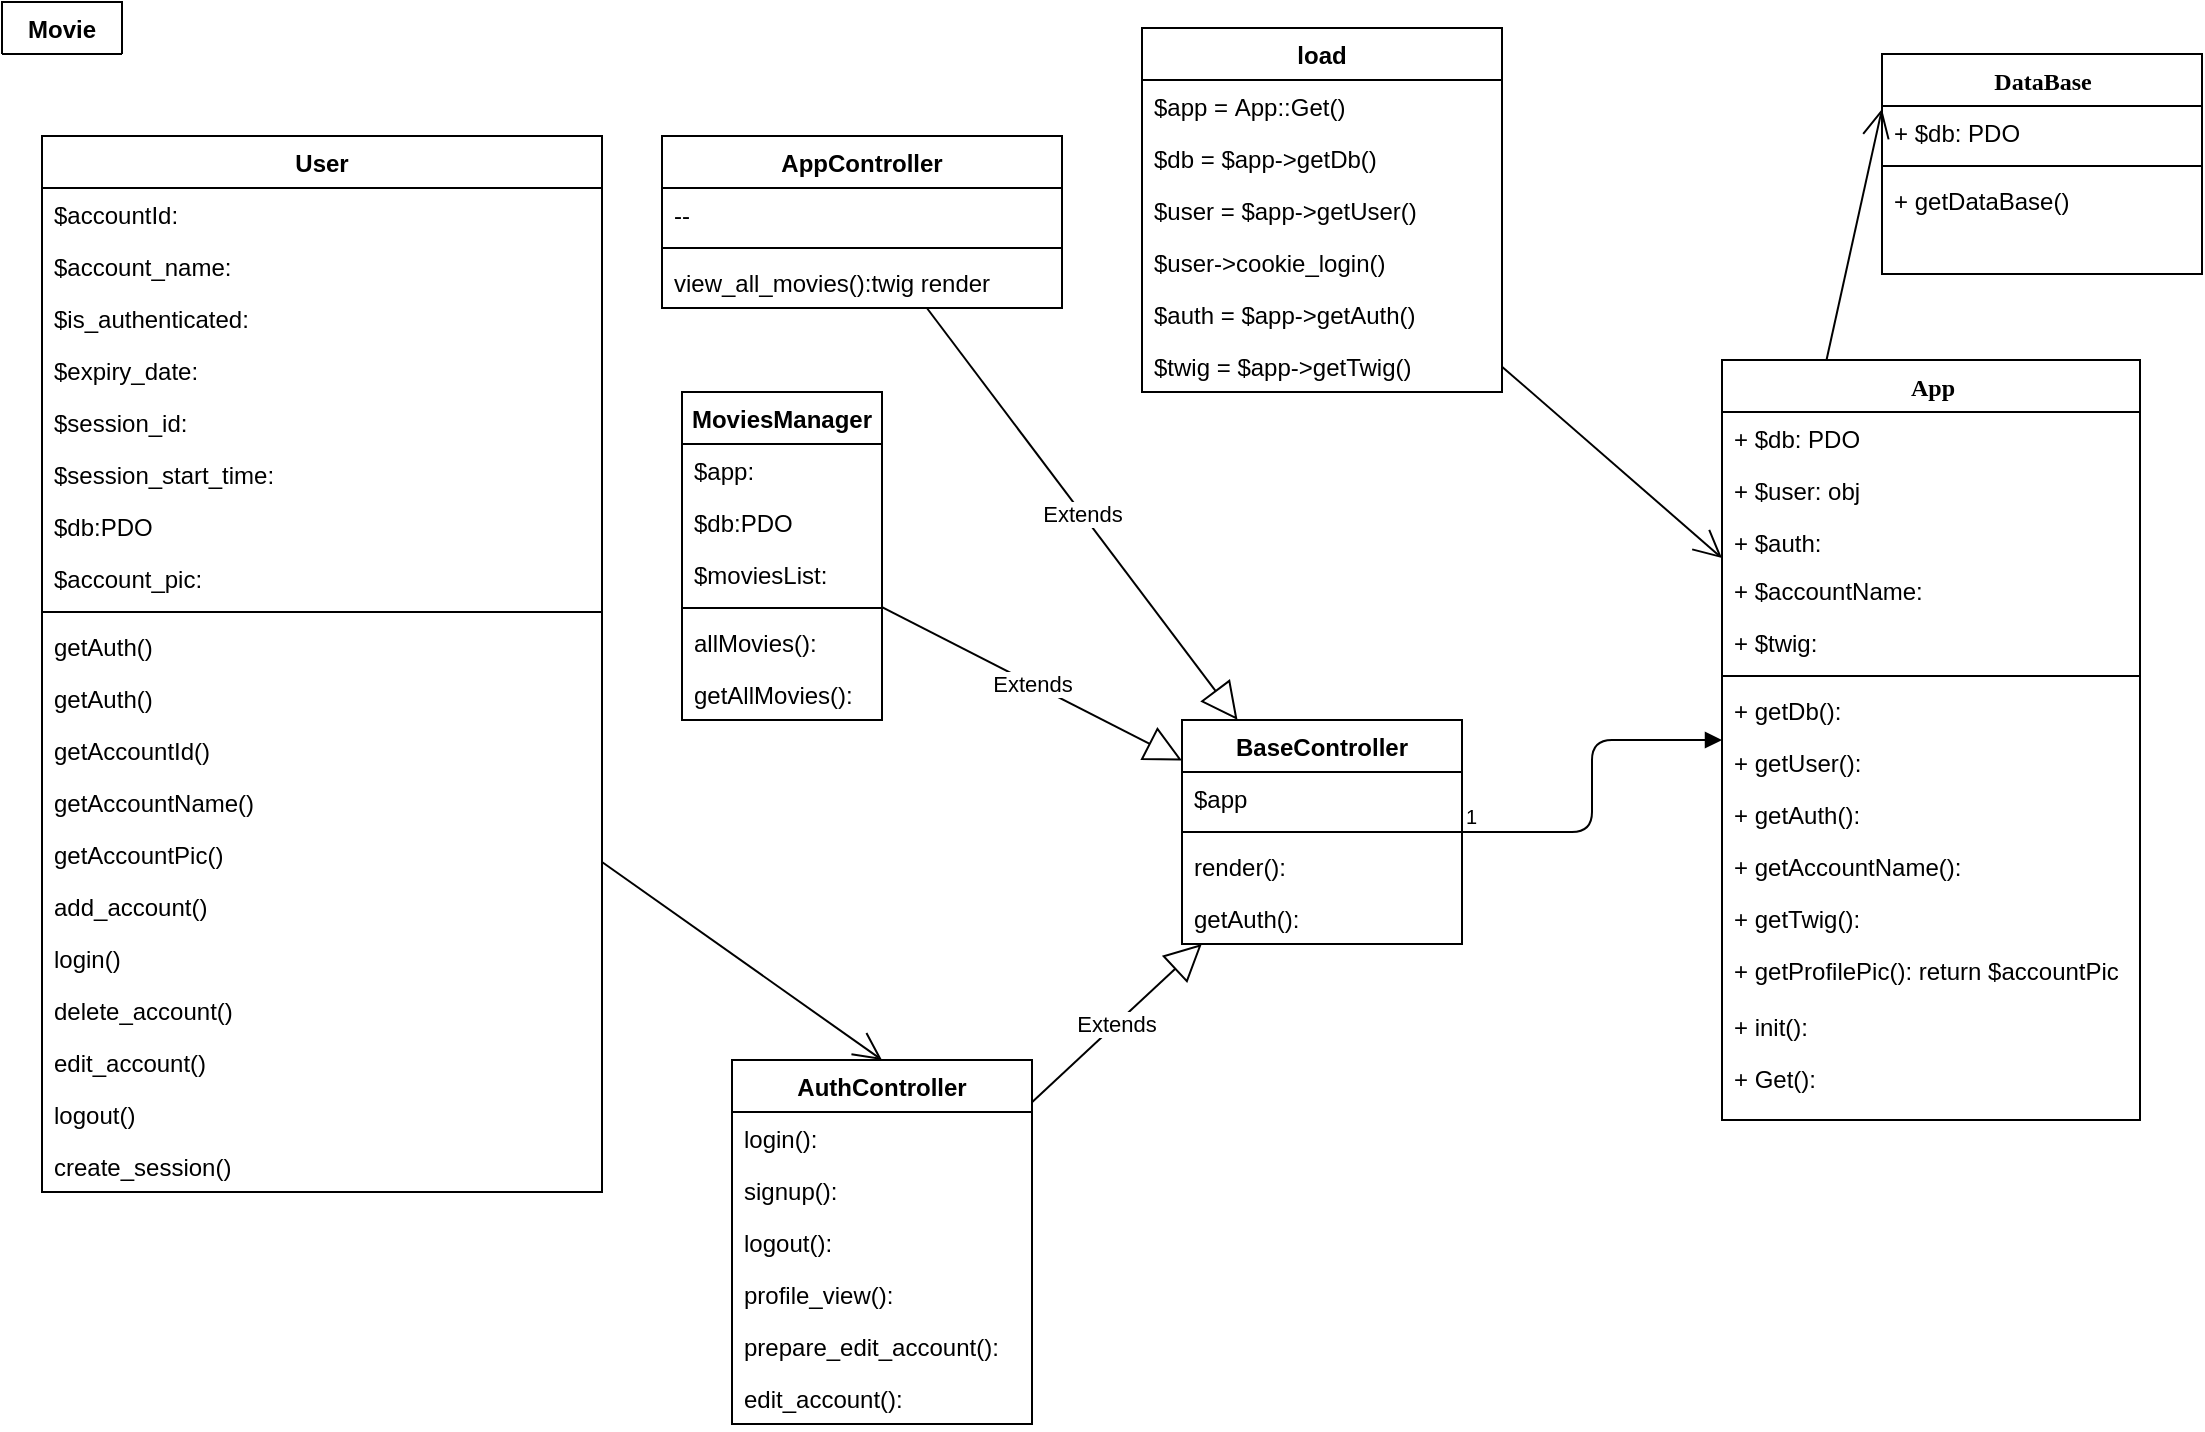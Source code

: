 <mxfile version="12.2.6" type="device" pages="1"><diagram name="Page-1" id="9f46799a-70d6-7492-0946-bef42562c5a5"><mxGraphModel dx="1823" dy="695" grid="1" gridSize="10" guides="1" tooltips="1" connect="1" arrows="1" fold="1" page="1" pageScale="1" pageWidth="1169" pageHeight="827" background="#ffffff" math="0" shadow="0"><root><mxCell id="0"/><mxCell id="1" parent="0"/><mxCell id="78961159f06e98e8-56" value="DataBase" style="swimlane;html=1;fontStyle=1;align=center;verticalAlign=top;childLayout=stackLayout;horizontal=1;startSize=26;horizontalStack=0;resizeParent=1;resizeLast=0;collapsible=1;marginBottom=0;swimlaneFillColor=#ffffff;rounded=0;shadow=0;comic=0;labelBackgroundColor=none;strokeColor=#000000;strokeWidth=1;fillColor=none;fontFamily=Verdana;fontSize=12;fontColor=#000000;" parent="1" vertex="1"><mxGeometry x="960" y="37" width="160" height="110" as="geometry"><mxRectangle x="40" y="44.0" width="100" height="26" as="alternateBounds"/></mxGeometry></mxCell><mxCell id="78961159f06e98e8-57" value="+ $db: PDO" style="text;html=1;strokeColor=none;fillColor=none;align=left;verticalAlign=top;spacingLeft=4;spacingRight=4;whiteSpace=wrap;overflow=hidden;rotatable=0;points=[[0,0.5],[1,0.5]];portConstraint=eastwest;" parent="78961159f06e98e8-56" vertex="1"><mxGeometry y="26" width="160" height="26" as="geometry"/></mxCell><mxCell id="78961159f06e98e8-64" value="" style="line;html=1;strokeWidth=1;fillColor=none;align=left;verticalAlign=middle;spacingTop=-1;spacingLeft=3;spacingRight=3;rotatable=0;labelPosition=right;points=[];portConstraint=eastwest;" parent="78961159f06e98e8-56" vertex="1"><mxGeometry y="52" width="160" height="8" as="geometry"/></mxCell><mxCell id="78961159f06e98e8-65" value="+ getDataBase()" style="text;html=1;strokeColor=none;fillColor=none;align=left;verticalAlign=top;spacingLeft=4;spacingRight=4;whiteSpace=wrap;overflow=hidden;rotatable=0;points=[[0,0.5],[1,0.5]];portConstraint=eastwest;" parent="78961159f06e98e8-56" vertex="1"><mxGeometry y="60" width="160" height="26" as="geometry"/></mxCell><mxCell id="78961159f06e98e8-108" value="App" style="swimlane;html=1;fontStyle=1;align=center;verticalAlign=top;childLayout=stackLayout;horizontal=1;startSize=26;horizontalStack=0;resizeParent=1;resizeLast=0;collapsible=1;marginBottom=0;swimlaneFillColor=#ffffff;rounded=0;shadow=0;comic=0;labelBackgroundColor=none;strokeColor=#000000;strokeWidth=1;fillColor=none;fontFamily=Verdana;fontSize=12;fontColor=#000000;" parent="1" vertex="1"><mxGeometry x="880" y="190" width="209" height="380" as="geometry"><mxRectangle x="250" y="44.0" width="100" height="26" as="alternateBounds"/></mxGeometry></mxCell><mxCell id="78961159f06e98e8-109" value="&lt;div&gt;+ $db: PDO&lt;/div&gt;" style="text;html=1;strokeColor=none;fillColor=none;align=left;verticalAlign=top;spacingLeft=4;spacingRight=4;whiteSpace=wrap;overflow=hidden;rotatable=0;points=[[0,0.5],[1,0.5]];portConstraint=eastwest;" parent="78961159f06e98e8-108" vertex="1"><mxGeometry y="26" width="209" height="26" as="geometry"/></mxCell><mxCell id="78961159f06e98e8-110" value="+ $user: obj" style="text;html=1;strokeColor=none;fillColor=none;align=left;verticalAlign=top;spacingLeft=4;spacingRight=4;whiteSpace=wrap;overflow=hidden;rotatable=0;points=[[0,0.5],[1,0.5]];portConstraint=eastwest;" parent="78961159f06e98e8-108" vertex="1"><mxGeometry y="52" width="209" height="26" as="geometry"/></mxCell><mxCell id="QEfHN6XDftBdcsjIo0OV-11" value="+ $auth:" style="text;html=1;strokeColor=none;fillColor=none;align=left;verticalAlign=top;spacingLeft=4;spacingRight=4;whiteSpace=wrap;overflow=hidden;rotatable=0;points=[[0,0.5],[1,0.5]];portConstraint=eastwest;" parent="78961159f06e98e8-108" vertex="1"><mxGeometry y="78" width="209" height="24" as="geometry"/></mxCell><mxCell id="78961159f06e98e8-117" value="+ $accountName:" style="text;html=1;strokeColor=none;fillColor=none;align=left;verticalAlign=top;spacingLeft=4;spacingRight=4;whiteSpace=wrap;overflow=hidden;rotatable=0;points=[[0,0.5],[1,0.5]];portConstraint=eastwest;" parent="78961159f06e98e8-108" vertex="1"><mxGeometry y="102" width="209" height="26" as="geometry"/></mxCell><mxCell id="78961159f06e98e8-120" value="+ $twig:" style="text;html=1;strokeColor=none;fillColor=none;align=left;verticalAlign=top;spacingLeft=4;spacingRight=4;whiteSpace=wrap;overflow=hidden;rotatable=0;points=[[0,0.5],[1,0.5]];portConstraint=eastwest;" parent="78961159f06e98e8-108" vertex="1"><mxGeometry y="128" width="209" height="26" as="geometry"/></mxCell><mxCell id="78961159f06e98e8-116" value="" style="line;html=1;strokeWidth=1;fillColor=none;align=left;verticalAlign=middle;spacingTop=-1;spacingLeft=3;spacingRight=3;rotatable=0;labelPosition=right;points=[];portConstraint=eastwest;" parent="78961159f06e98e8-108" vertex="1"><mxGeometry y="154" width="209" height="8" as="geometry"/></mxCell><mxCell id="QEfHN6XDftBdcsjIo0OV-19" value="&lt;div&gt;+ getDb():&lt;/div&gt;" style="text;html=1;strokeColor=none;fillColor=none;align=left;verticalAlign=top;spacingLeft=4;spacingRight=4;whiteSpace=wrap;overflow=hidden;rotatable=0;points=[[0,0.5],[1,0.5]];portConstraint=eastwest;" parent="78961159f06e98e8-108" vertex="1"><mxGeometry y="162" width="209" height="26" as="geometry"/></mxCell><mxCell id="QEfHN6XDftBdcsjIo0OV-20" value="&lt;div&gt;+ getUser():&lt;/div&gt;" style="text;html=1;strokeColor=none;fillColor=none;align=left;verticalAlign=top;spacingLeft=4;spacingRight=4;whiteSpace=wrap;overflow=hidden;rotatable=0;points=[[0,0.5],[1,0.5]];portConstraint=eastwest;" parent="78961159f06e98e8-108" vertex="1"><mxGeometry y="188" width="209" height="26" as="geometry"/></mxCell><mxCell id="QEfHN6XDftBdcsjIo0OV-22" value="&lt;div&gt;+ getAuth():&lt;/div&gt;" style="text;html=1;strokeColor=none;fillColor=none;align=left;verticalAlign=top;spacingLeft=4;spacingRight=4;whiteSpace=wrap;overflow=hidden;rotatable=0;points=[[0,0.5],[1,0.5]];portConstraint=eastwest;" parent="78961159f06e98e8-108" vertex="1"><mxGeometry y="214" width="209" height="26" as="geometry"/></mxCell><mxCell id="QEfHN6XDftBdcsjIo0OV-23" value="&lt;div&gt;+ getAccountName():&lt;/div&gt;" style="text;html=1;strokeColor=none;fillColor=none;align=left;verticalAlign=top;spacingLeft=4;spacingRight=4;whiteSpace=wrap;overflow=hidden;rotatable=0;points=[[0,0.5],[1,0.5]];portConstraint=eastwest;" parent="78961159f06e98e8-108" vertex="1"><mxGeometry y="240" width="209" height="26" as="geometry"/></mxCell><mxCell id="QEfHN6XDftBdcsjIo0OV-21" value="&lt;div&gt;+ getTwig():&lt;/div&gt;" style="text;html=1;strokeColor=none;fillColor=none;align=left;verticalAlign=top;spacingLeft=4;spacingRight=4;whiteSpace=wrap;overflow=hidden;rotatable=0;points=[[0,0.5],[1,0.5]];portConstraint=eastwest;" parent="78961159f06e98e8-108" vertex="1"><mxGeometry y="266" width="209" height="26" as="geometry"/></mxCell><mxCell id="QEfHN6XDftBdcsjIo0OV-24" value="&lt;div&gt;+ getProfilePic(): return $accountPic&lt;br&gt;&lt;/div&gt;" style="text;html=1;strokeColor=none;fillColor=none;align=left;verticalAlign=top;spacingLeft=4;spacingRight=4;whiteSpace=wrap;overflow=hidden;rotatable=0;points=[[0,0.5],[1,0.5]];portConstraint=eastwest;" parent="78961159f06e98e8-108" vertex="1"><mxGeometry y="292" width="209" height="28" as="geometry"/></mxCell><mxCell id="QEfHN6XDftBdcsjIo0OV-25" value="&lt;div&gt;+ init():&lt;/div&gt;" style="text;html=1;strokeColor=none;fillColor=none;align=left;verticalAlign=top;spacingLeft=4;spacingRight=4;whiteSpace=wrap;overflow=hidden;rotatable=0;points=[[0,0.5],[1,0.5]];portConstraint=eastwest;" parent="78961159f06e98e8-108" vertex="1"><mxGeometry y="320" width="209" height="26" as="geometry"/></mxCell><mxCell id="QEfHN6XDftBdcsjIo0OV-26" value="&lt;div&gt;+ Get():&lt;/div&gt;" style="text;html=1;strokeColor=none;fillColor=none;align=left;verticalAlign=top;spacingLeft=4;spacingRight=4;whiteSpace=wrap;overflow=hidden;rotatable=0;points=[[0,0.5],[1,0.5]];portConstraint=eastwest;" parent="78961159f06e98e8-108" vertex="1"><mxGeometry y="346" width="209" height="26" as="geometry"/></mxCell><mxCell id="QEfHN6XDftBdcsjIo0OV-14" value="Movie" style="swimlane;fontStyle=1;align=center;verticalAlign=top;childLayout=stackLayout;horizontal=1;startSize=26;horizontalStack=0;resizeParent=1;resizeParentMax=0;resizeLast=0;collapsible=1;marginBottom=0;" parent="1" vertex="1" collapsed="1"><mxGeometry x="20" y="11" width="60" height="26" as="geometry"><mxRectangle x="740" y="79" width="160" height="294" as="alternateBounds"/></mxGeometry></mxCell><mxCell id="QEfHN6XDftBdcsjIo0OV-15" value="$id:int" style="text;strokeColor=none;fillColor=none;align=left;verticalAlign=top;spacingLeft=4;spacingRight=4;overflow=hidden;rotatable=0;points=[[0,0.5],[1,0.5]];portConstraint=eastwest;" parent="QEfHN6XDftBdcsjIo0OV-14" vertex="1"><mxGeometry y="26" width="60" height="26" as="geometry"/></mxCell><mxCell id="QEfHN6XDftBdcsjIo0OV-18" value="$title:str" style="text;strokeColor=none;fillColor=none;align=left;verticalAlign=top;spacingLeft=4;spacingRight=4;overflow=hidden;rotatable=0;points=[[0,0.5],[1,0.5]];portConstraint=eastwest;" parent="QEfHN6XDftBdcsjIo0OV-14" vertex="1"><mxGeometry y="52" width="60" height="26" as="geometry"/></mxCell><mxCell id="QEfHN6XDftBdcsjIo0OV-17" value="$tag:str" style="text;strokeColor=none;fillColor=none;align=left;verticalAlign=top;spacingLeft=4;spacingRight=4;overflow=hidden;rotatable=0;points=[[0,0.5],[1,0.5]];portConstraint=eastwest;" parent="QEfHN6XDftBdcsjIo0OV-14" vertex="1"><mxGeometry y="78" width="60" height="26" as="geometry"/></mxCell><mxCell id="QEfHN6XDftBdcsjIo0OV-27" value="$content:str" style="text;strokeColor=none;fillColor=none;align=left;verticalAlign=top;spacingLeft=4;spacingRight=4;overflow=hidden;rotatable=0;points=[[0,0.5],[1,0.5]];portConstraint=eastwest;" parent="QEfHN6XDftBdcsjIo0OV-14" vertex="1"><mxGeometry y="104" width="60" height="26" as="geometry"/></mxCell><mxCell id="QEfHN6XDftBdcsjIo0OV-28" value="$mainActor:str" style="text;strokeColor=none;fillColor=none;align=left;verticalAlign=top;spacingLeft=4;spacingRight=4;overflow=hidden;rotatable=0;points=[[0,0.5],[1,0.5]];portConstraint=eastwest;" parent="QEfHN6XDftBdcsjIo0OV-14" vertex="1"><mxGeometry y="130" width="60" height="26" as="geometry"/></mxCell><mxCell id="QEfHN6XDftBdcsjIo0OV-29" value="$director:str" style="text;strokeColor=none;fillColor=none;align=left;verticalAlign=top;spacingLeft=4;spacingRight=4;overflow=hidden;rotatable=0;points=[[0,0.5],[1,0.5]];portConstraint=eastwest;" parent="QEfHN6XDftBdcsjIo0OV-14" vertex="1"><mxGeometry y="156" width="60" height="26" as="geometry"/></mxCell><mxCell id="QEfHN6XDftBdcsjIo0OV-30" value="$date: date" style="text;strokeColor=none;fillColor=none;align=left;verticalAlign=top;spacingLeft=4;spacingRight=4;overflow=hidden;rotatable=0;points=[[0,0.5],[1,0.5]];portConstraint=eastwest;" parent="QEfHN6XDftBdcsjIo0OV-14" vertex="1"><mxGeometry y="182" width="60" height="26" as="geometry"/></mxCell><mxCell id="QEfHN6XDftBdcsjIo0OV-31" value="$image:str(URL)" style="text;strokeColor=none;fillColor=none;align=left;verticalAlign=top;spacingLeft=4;spacingRight=4;overflow=hidden;rotatable=0;points=[[0,0.5],[1,0.5]];portConstraint=eastwest;" parent="QEfHN6XDftBdcsjIo0OV-14" vertex="1"><mxGeometry y="208" width="60" height="26" as="geometry"/></mxCell><mxCell id="QEfHN6XDftBdcsjIo0OV-16" value="" style="line;strokeWidth=1;fillColor=none;align=left;verticalAlign=middle;spacingTop=-1;spacingLeft=3;spacingRight=3;rotatable=0;labelPosition=right;points=[];portConstraint=eastwest;" parent="QEfHN6XDftBdcsjIo0OV-14" vertex="1"><mxGeometry y="234" width="60" height="8" as="geometry"/></mxCell><mxCell id="QEfHN6XDftBdcsjIo0OV-32" value="createNew(): return $obj" style="text;strokeColor=none;fillColor=none;align=left;verticalAlign=top;spacingLeft=4;spacingRight=4;overflow=hidden;rotatable=0;points=[[0,0.5],[1,0.5]];portConstraint=eastwest;" parent="QEfHN6XDftBdcsjIo0OV-14" vertex="1"><mxGeometry y="242" width="60" height="26" as="geometry"/></mxCell><mxCell id="QEfHN6XDftBdcsjIo0OV-33" value="hydrate():" style="text;strokeColor=none;fillColor=none;align=left;verticalAlign=top;spacingLeft=4;spacingRight=4;overflow=hidden;rotatable=0;points=[[0,0.5],[1,0.5]];portConstraint=eastwest;" parent="QEfHN6XDftBdcsjIo0OV-14" vertex="1"><mxGeometry y="268" width="60" height="26" as="geometry"/></mxCell><mxCell id="qFZwAq0Wggv7g67LgT4I-1" value="MoviesManager" style="swimlane;fontStyle=1;align=center;verticalAlign=top;childLayout=stackLayout;horizontal=1;startSize=26;horizontalStack=0;resizeParent=1;resizeParentMax=0;resizeLast=0;collapsible=1;marginBottom=0;" parent="1" vertex="1"><mxGeometry x="360" y="206" width="100" height="164" as="geometry"/></mxCell><mxCell id="qFZwAq0Wggv7g67LgT4I-2" value="$app:" style="text;strokeColor=none;fillColor=none;align=left;verticalAlign=top;spacingLeft=4;spacingRight=4;overflow=hidden;rotatable=0;points=[[0,0.5],[1,0.5]];portConstraint=eastwest;" parent="qFZwAq0Wggv7g67LgT4I-1" vertex="1"><mxGeometry y="26" width="100" height="26" as="geometry"/></mxCell><mxCell id="qFZwAq0Wggv7g67LgT4I-9" value="$db:PDO" style="text;strokeColor=none;fillColor=none;align=left;verticalAlign=top;spacingLeft=4;spacingRight=4;overflow=hidden;rotatable=0;points=[[0,0.5],[1,0.5]];portConstraint=eastwest;" parent="qFZwAq0Wggv7g67LgT4I-1" vertex="1"><mxGeometry y="52" width="100" height="26" as="geometry"/></mxCell><mxCell id="qFZwAq0Wggv7g67LgT4I-10" value="$moviesList:" style="text;strokeColor=none;fillColor=none;align=left;verticalAlign=top;spacingLeft=4;spacingRight=4;overflow=hidden;rotatable=0;points=[[0,0.5],[1,0.5]];portConstraint=eastwest;" parent="qFZwAq0Wggv7g67LgT4I-1" vertex="1"><mxGeometry y="78" width="100" height="26" as="geometry"/></mxCell><mxCell id="qFZwAq0Wggv7g67LgT4I-3" value="" style="line;strokeWidth=1;fillColor=none;align=left;verticalAlign=middle;spacingTop=-1;spacingLeft=3;spacingRight=3;rotatable=0;labelPosition=right;points=[];portConstraint=eastwest;" parent="qFZwAq0Wggv7g67LgT4I-1" vertex="1"><mxGeometry y="104" width="100" height="8" as="geometry"/></mxCell><mxCell id="qFZwAq0Wggv7g67LgT4I-4" value="allMovies():" style="text;strokeColor=none;fillColor=none;align=left;verticalAlign=top;spacingLeft=4;spacingRight=4;overflow=hidden;rotatable=0;points=[[0,0.5],[1,0.5]];portConstraint=eastwest;" parent="qFZwAq0Wggv7g67LgT4I-1" vertex="1"><mxGeometry y="112" width="100" height="26" as="geometry"/></mxCell><mxCell id="qFZwAq0Wggv7g67LgT4I-11" value="getAllMovies():" style="text;strokeColor=none;fillColor=none;align=left;verticalAlign=top;spacingLeft=4;spacingRight=4;overflow=hidden;rotatable=0;points=[[0,0.5],[1,0.5]];portConstraint=eastwest;" parent="qFZwAq0Wggv7g67LgT4I-1" vertex="1"><mxGeometry y="138" width="100" height="26" as="geometry"/></mxCell><mxCell id="qFZwAq0Wggv7g67LgT4I-12" value="AppController" style="swimlane;fontStyle=1;align=center;verticalAlign=top;childLayout=stackLayout;horizontal=1;startSize=26;horizontalStack=0;resizeParent=1;resizeParentMax=0;resizeLast=0;collapsible=1;marginBottom=0;" parent="1" vertex="1"><mxGeometry x="350" y="78" width="200" height="86" as="geometry"/></mxCell><mxCell id="qFZwAq0Wggv7g67LgT4I-13" value="--" style="text;strokeColor=none;fillColor=none;align=left;verticalAlign=top;spacingLeft=4;spacingRight=4;overflow=hidden;rotatable=0;points=[[0,0.5],[1,0.5]];portConstraint=eastwest;" parent="qFZwAq0Wggv7g67LgT4I-12" vertex="1"><mxGeometry y="26" width="200" height="26" as="geometry"/></mxCell><mxCell id="qFZwAq0Wggv7g67LgT4I-14" value="" style="line;strokeWidth=1;fillColor=none;align=left;verticalAlign=middle;spacingTop=-1;spacingLeft=3;spacingRight=3;rotatable=0;labelPosition=right;points=[];portConstraint=eastwest;" parent="qFZwAq0Wggv7g67LgT4I-12" vertex="1"><mxGeometry y="52" width="200" height="8" as="geometry"/></mxCell><mxCell id="qFZwAq0Wggv7g67LgT4I-15" value="view_all_movies():twig render" style="text;strokeColor=none;fillColor=none;align=left;verticalAlign=top;spacingLeft=4;spacingRight=4;overflow=hidden;rotatable=0;points=[[0,0.5],[1,0.5]];portConstraint=eastwest;" parent="qFZwAq0Wggv7g67LgT4I-12" vertex="1"><mxGeometry y="60" width="200" height="26" as="geometry"/></mxCell><mxCell id="qFZwAq0Wggv7g67LgT4I-20" value="AuthController" style="swimlane;fontStyle=1;childLayout=stackLayout;horizontal=1;startSize=26;fillColor=none;horizontalStack=0;resizeParent=1;resizeParentMax=0;resizeLast=0;collapsible=1;marginBottom=0;" parent="1" vertex="1"><mxGeometry x="385" y="540" width="150" height="182" as="geometry"/></mxCell><mxCell id="qFZwAq0Wggv7g67LgT4I-21" value="login():" style="text;strokeColor=none;fillColor=none;align=left;verticalAlign=top;spacingLeft=4;spacingRight=4;overflow=hidden;rotatable=0;points=[[0,0.5],[1,0.5]];portConstraint=eastwest;" parent="qFZwAq0Wggv7g67LgT4I-20" vertex="1"><mxGeometry y="26" width="150" height="26" as="geometry"/></mxCell><mxCell id="qFZwAq0Wggv7g67LgT4I-22" value="signup():" style="text;strokeColor=none;fillColor=none;align=left;verticalAlign=top;spacingLeft=4;spacingRight=4;overflow=hidden;rotatable=0;points=[[0,0.5],[1,0.5]];portConstraint=eastwest;" parent="qFZwAq0Wggv7g67LgT4I-20" vertex="1"><mxGeometry y="52" width="150" height="26" as="geometry"/></mxCell><mxCell id="qFZwAq0Wggv7g67LgT4I-23" value="logout():" style="text;strokeColor=none;fillColor=none;align=left;verticalAlign=top;spacingLeft=4;spacingRight=4;overflow=hidden;rotatable=0;points=[[0,0.5],[1,0.5]];portConstraint=eastwest;" parent="qFZwAq0Wggv7g67LgT4I-20" vertex="1"><mxGeometry y="78" width="150" height="26" as="geometry"/></mxCell><mxCell id="qFZwAq0Wggv7g67LgT4I-24" value="profile_view():" style="text;strokeColor=none;fillColor=none;align=left;verticalAlign=top;spacingLeft=4;spacingRight=4;overflow=hidden;rotatable=0;points=[[0,0.5],[1,0.5]];portConstraint=eastwest;" parent="qFZwAq0Wggv7g67LgT4I-20" vertex="1"><mxGeometry y="104" width="150" height="26" as="geometry"/></mxCell><mxCell id="qFZwAq0Wggv7g67LgT4I-25" value="prepare_edit_account():" style="text;strokeColor=none;fillColor=none;align=left;verticalAlign=top;spacingLeft=4;spacingRight=4;overflow=hidden;rotatable=0;points=[[0,0.5],[1,0.5]];portConstraint=eastwest;" parent="qFZwAq0Wggv7g67LgT4I-20" vertex="1"><mxGeometry y="130" width="150" height="26" as="geometry"/></mxCell><mxCell id="qFZwAq0Wggv7g67LgT4I-26" value="edit_account():" style="text;strokeColor=none;fillColor=none;align=left;verticalAlign=top;spacingLeft=4;spacingRight=4;overflow=hidden;rotatable=0;points=[[0,0.5],[1,0.5]];portConstraint=eastwest;" parent="qFZwAq0Wggv7g67LgT4I-20" vertex="1"><mxGeometry y="156" width="150" height="26" as="geometry"/></mxCell><mxCell id="qFZwAq0Wggv7g67LgT4I-27" value="BaseController" style="swimlane;fontStyle=1;childLayout=stackLayout;horizontal=1;startSize=26;fillColor=none;horizontalStack=0;resizeParent=1;resizeParentMax=0;resizeLast=0;collapsible=1;marginBottom=0;" parent="1" vertex="1"><mxGeometry x="610" y="370" width="140" height="112" as="geometry"/></mxCell><mxCell id="qFZwAq0Wggv7g67LgT4I-28" value="$app" style="text;strokeColor=none;fillColor=none;align=left;verticalAlign=top;spacingLeft=4;spacingRight=4;overflow=hidden;rotatable=0;points=[[0,0.5],[1,0.5]];portConstraint=eastwest;" parent="qFZwAq0Wggv7g67LgT4I-27" vertex="1"><mxGeometry y="26" width="140" height="26" as="geometry"/></mxCell><mxCell id="qFZwAq0Wggv7g67LgT4I-31" value="" style="line;html=1;strokeWidth=1;fillColor=none;align=left;verticalAlign=middle;spacingTop=-1;spacingLeft=3;spacingRight=3;rotatable=0;labelPosition=right;points=[];portConstraint=eastwest;" parent="qFZwAq0Wggv7g67LgT4I-27" vertex="1"><mxGeometry y="52" width="140" height="8" as="geometry"/></mxCell><mxCell id="qFZwAq0Wggv7g67LgT4I-29" value="render():" style="text;strokeColor=none;fillColor=none;align=left;verticalAlign=top;spacingLeft=4;spacingRight=4;overflow=hidden;rotatable=0;points=[[0,0.5],[1,0.5]];portConstraint=eastwest;" parent="qFZwAq0Wggv7g67LgT4I-27" vertex="1"><mxGeometry y="60" width="140" height="26" as="geometry"/></mxCell><mxCell id="qFZwAq0Wggv7g67LgT4I-30" value="getAuth():" style="text;strokeColor=none;fillColor=none;align=left;verticalAlign=top;spacingLeft=4;spacingRight=4;overflow=hidden;rotatable=0;points=[[0,0.5],[1,0.5]];portConstraint=eastwest;" parent="qFZwAq0Wggv7g67LgT4I-27" vertex="1"><mxGeometry y="86" width="140" height="26" as="geometry"/></mxCell><mxCell id="qFZwAq0Wggv7g67LgT4I-32" value="User" style="swimlane;fontStyle=1;align=center;verticalAlign=top;childLayout=stackLayout;horizontal=1;startSize=26;horizontalStack=0;resizeParent=1;resizeParentMax=0;resizeLast=0;collapsible=1;marginBottom=0;" parent="1" vertex="1"><mxGeometry x="40" y="78" width="280" height="528" as="geometry"/></mxCell><mxCell id="qFZwAq0Wggv7g67LgT4I-33" value="$accountId:" style="text;strokeColor=none;fillColor=none;align=left;verticalAlign=top;spacingLeft=4;spacingRight=4;overflow=hidden;rotatable=0;points=[[0,0.5],[1,0.5]];portConstraint=eastwest;" parent="qFZwAq0Wggv7g67LgT4I-32" vertex="1"><mxGeometry y="26" width="280" height="26" as="geometry"/></mxCell><mxCell id="qFZwAq0Wggv7g67LgT4I-36" value="$account_name:" style="text;strokeColor=none;fillColor=none;align=left;verticalAlign=top;spacingLeft=4;spacingRight=4;overflow=hidden;rotatable=0;points=[[0,0.5],[1,0.5]];portConstraint=eastwest;" parent="qFZwAq0Wggv7g67LgT4I-32" vertex="1"><mxGeometry y="52" width="280" height="26" as="geometry"/></mxCell><mxCell id="qFZwAq0Wggv7g67LgT4I-37" value="$is_authenticated:" style="text;strokeColor=none;fillColor=none;align=left;verticalAlign=top;spacingLeft=4;spacingRight=4;overflow=hidden;rotatable=0;points=[[0,0.5],[1,0.5]];portConstraint=eastwest;" parent="qFZwAq0Wggv7g67LgT4I-32" vertex="1"><mxGeometry y="78" width="280" height="26" as="geometry"/></mxCell><mxCell id="qFZwAq0Wggv7g67LgT4I-38" value="$expiry_date:" style="text;strokeColor=none;fillColor=none;align=left;verticalAlign=top;spacingLeft=4;spacingRight=4;overflow=hidden;rotatable=0;points=[[0,0.5],[1,0.5]];portConstraint=eastwest;" parent="qFZwAq0Wggv7g67LgT4I-32" vertex="1"><mxGeometry y="104" width="280" height="26" as="geometry"/></mxCell><mxCell id="qFZwAq0Wggv7g67LgT4I-39" value="$session_id:" style="text;strokeColor=none;fillColor=none;align=left;verticalAlign=top;spacingLeft=4;spacingRight=4;overflow=hidden;rotatable=0;points=[[0,0.5],[1,0.5]];portConstraint=eastwest;" parent="qFZwAq0Wggv7g67LgT4I-32" vertex="1"><mxGeometry y="130" width="280" height="26" as="geometry"/></mxCell><mxCell id="qFZwAq0Wggv7g67LgT4I-40" value="$session_start_time:" style="text;strokeColor=none;fillColor=none;align=left;verticalAlign=top;spacingLeft=4;spacingRight=4;overflow=hidden;rotatable=0;points=[[0,0.5],[1,0.5]];portConstraint=eastwest;" parent="qFZwAq0Wggv7g67LgT4I-32" vertex="1"><mxGeometry y="156" width="280" height="26" as="geometry"/></mxCell><mxCell id="qFZwAq0Wggv7g67LgT4I-41" value="$db:PDO" style="text;strokeColor=none;fillColor=none;align=left;verticalAlign=top;spacingLeft=4;spacingRight=4;overflow=hidden;rotatable=0;points=[[0,0.5],[1,0.5]];portConstraint=eastwest;" parent="qFZwAq0Wggv7g67LgT4I-32" vertex="1"><mxGeometry y="182" width="280" height="26" as="geometry"/></mxCell><mxCell id="qFZwAq0Wggv7g67LgT4I-42" value="$account_pic:" style="text;strokeColor=none;fillColor=none;align=left;verticalAlign=top;spacingLeft=4;spacingRight=4;overflow=hidden;rotatable=0;points=[[0,0.5],[1,0.5]];portConstraint=eastwest;" parent="qFZwAq0Wggv7g67LgT4I-32" vertex="1"><mxGeometry y="208" width="280" height="26" as="geometry"/></mxCell><mxCell id="qFZwAq0Wggv7g67LgT4I-34" value="" style="line;strokeWidth=1;fillColor=none;align=left;verticalAlign=middle;spacingTop=-1;spacingLeft=3;spacingRight=3;rotatable=0;labelPosition=right;points=[];portConstraint=eastwest;" parent="qFZwAq0Wggv7g67LgT4I-32" vertex="1"><mxGeometry y="234" width="280" height="8" as="geometry"/></mxCell><mxCell id="1dG1fRWdvmJ1hIaWCBrh-8" value="getAuth()" style="text;strokeColor=none;fillColor=none;align=left;verticalAlign=top;spacingLeft=4;spacingRight=4;overflow=hidden;rotatable=0;points=[[0,0.5],[1,0.5]];portConstraint=eastwest;" parent="qFZwAq0Wggv7g67LgT4I-32" vertex="1"><mxGeometry y="242" width="280" height="26" as="geometry"/></mxCell><mxCell id="qFZwAq0Wggv7g67LgT4I-35" value="getAuth()" style="text;strokeColor=none;fillColor=none;align=left;verticalAlign=top;spacingLeft=4;spacingRight=4;overflow=hidden;rotatable=0;points=[[0,0.5],[1,0.5]];portConstraint=eastwest;" parent="qFZwAq0Wggv7g67LgT4I-32" vertex="1"><mxGeometry y="268" width="280" height="26" as="geometry"/></mxCell><mxCell id="qFZwAq0Wggv7g67LgT4I-43" value="getAccountId()" style="text;strokeColor=none;fillColor=none;align=left;verticalAlign=top;spacingLeft=4;spacingRight=4;overflow=hidden;rotatable=0;points=[[0,0.5],[1,0.5]];portConstraint=eastwest;" parent="qFZwAq0Wggv7g67LgT4I-32" vertex="1"><mxGeometry y="294" width="280" height="26" as="geometry"/></mxCell><mxCell id="qFZwAq0Wggv7g67LgT4I-44" value="getAccountName()" style="text;strokeColor=none;fillColor=none;align=left;verticalAlign=top;spacingLeft=4;spacingRight=4;overflow=hidden;rotatable=0;points=[[0,0.5],[1,0.5]];portConstraint=eastwest;" parent="qFZwAq0Wggv7g67LgT4I-32" vertex="1"><mxGeometry y="320" width="280" height="26" as="geometry"/></mxCell><mxCell id="qFZwAq0Wggv7g67LgT4I-45" value="getAccountPic()" style="text;strokeColor=none;fillColor=none;align=left;verticalAlign=top;spacingLeft=4;spacingRight=4;overflow=hidden;rotatable=0;points=[[0,0.5],[1,0.5]];portConstraint=eastwest;" parent="qFZwAq0Wggv7g67LgT4I-32" vertex="1"><mxGeometry y="346" width="280" height="26" as="geometry"/></mxCell><mxCell id="qFZwAq0Wggv7g67LgT4I-46" value="add_account()" style="text;strokeColor=none;fillColor=none;align=left;verticalAlign=top;spacingLeft=4;spacingRight=4;overflow=hidden;rotatable=0;points=[[0,0.5],[1,0.5]];portConstraint=eastwest;" parent="qFZwAq0Wggv7g67LgT4I-32" vertex="1"><mxGeometry y="372" width="280" height="26" as="geometry"/></mxCell><mxCell id="qFZwAq0Wggv7g67LgT4I-47" value="login()" style="text;strokeColor=none;fillColor=none;align=left;verticalAlign=top;spacingLeft=4;spacingRight=4;overflow=hidden;rotatable=0;points=[[0,0.5],[1,0.5]];portConstraint=eastwest;" parent="qFZwAq0Wggv7g67LgT4I-32" vertex="1"><mxGeometry y="398" width="280" height="26" as="geometry"/></mxCell><mxCell id="qFZwAq0Wggv7g67LgT4I-48" value="delete_account()" style="text;strokeColor=none;fillColor=none;align=left;verticalAlign=top;spacingLeft=4;spacingRight=4;overflow=hidden;rotatable=0;points=[[0,0.5],[1,0.5]];portConstraint=eastwest;" parent="qFZwAq0Wggv7g67LgT4I-32" vertex="1"><mxGeometry y="424" width="280" height="26" as="geometry"/></mxCell><mxCell id="qFZwAq0Wggv7g67LgT4I-49" value="edit_account()" style="text;strokeColor=none;fillColor=none;align=left;verticalAlign=top;spacingLeft=4;spacingRight=4;overflow=hidden;rotatable=0;points=[[0,0.5],[1,0.5]];portConstraint=eastwest;" parent="qFZwAq0Wggv7g67LgT4I-32" vertex="1"><mxGeometry y="450" width="280" height="26" as="geometry"/></mxCell><mxCell id="qFZwAq0Wggv7g67LgT4I-50" value="logout()" style="text;strokeColor=none;fillColor=none;align=left;verticalAlign=top;spacingLeft=4;spacingRight=4;overflow=hidden;rotatable=0;points=[[0,0.5],[1,0.5]];portConstraint=eastwest;" parent="qFZwAq0Wggv7g67LgT4I-32" vertex="1"><mxGeometry y="476" width="280" height="26" as="geometry"/></mxCell><mxCell id="qFZwAq0Wggv7g67LgT4I-51" value="create_session()" style="text;strokeColor=none;fillColor=none;align=left;verticalAlign=top;spacingLeft=4;spacingRight=4;overflow=hidden;rotatable=0;points=[[0,0.5],[1,0.5]];portConstraint=eastwest;" parent="qFZwAq0Wggv7g67LgT4I-32" vertex="1"><mxGeometry y="502" width="280" height="26" as="geometry"/></mxCell><mxCell id="qFZwAq0Wggv7g67LgT4I-93" value="load" style="swimlane;fontStyle=1;childLayout=stackLayout;horizontal=1;startSize=26;fillColor=none;horizontalStack=0;resizeParent=1;resizeParentMax=0;resizeLast=0;collapsible=1;marginBottom=0;" parent="1" vertex="1"><mxGeometry x="590" y="24" width="180" height="182" as="geometry"/></mxCell><mxCell id="qFZwAq0Wggv7g67LgT4I-94" value="$app = App::Get()" style="text;strokeColor=none;fillColor=none;align=left;verticalAlign=top;spacingLeft=4;spacingRight=4;overflow=hidden;rotatable=0;points=[[0,0.5],[1,0.5]];portConstraint=eastwest;" parent="qFZwAq0Wggv7g67LgT4I-93" vertex="1"><mxGeometry y="26" width="180" height="26" as="geometry"/></mxCell><mxCell id="qFZwAq0Wggv7g67LgT4I-95" value="$db = $app-&gt;getDb()" style="text;strokeColor=none;fillColor=none;align=left;verticalAlign=top;spacingLeft=4;spacingRight=4;overflow=hidden;rotatable=0;points=[[0,0.5],[1,0.5]];portConstraint=eastwest;" parent="qFZwAq0Wggv7g67LgT4I-93" vertex="1"><mxGeometry y="52" width="180" height="26" as="geometry"/></mxCell><mxCell id="qFZwAq0Wggv7g67LgT4I-96" value="$user = $app-&gt;getUser()" style="text;strokeColor=none;fillColor=none;align=left;verticalAlign=top;spacingLeft=4;spacingRight=4;overflow=hidden;rotatable=0;points=[[0,0.5],[1,0.5]];portConstraint=eastwest;" parent="qFZwAq0Wggv7g67LgT4I-93" vertex="1"><mxGeometry y="78" width="180" height="26" as="geometry"/></mxCell><mxCell id="qFZwAq0Wggv7g67LgT4I-97" value="$user-&gt;cookie_login()" style="text;strokeColor=none;fillColor=none;align=left;verticalAlign=top;spacingLeft=4;spacingRight=4;overflow=hidden;rotatable=0;points=[[0,0.5],[1,0.5]];portConstraint=eastwest;" parent="qFZwAq0Wggv7g67LgT4I-93" vertex="1"><mxGeometry y="104" width="180" height="26" as="geometry"/></mxCell><mxCell id="qFZwAq0Wggv7g67LgT4I-98" value="$auth = $app-&gt;getAuth()" style="text;strokeColor=none;fillColor=none;align=left;verticalAlign=top;spacingLeft=4;spacingRight=4;overflow=hidden;rotatable=0;points=[[0,0.5],[1,0.5]];portConstraint=eastwest;" parent="qFZwAq0Wggv7g67LgT4I-93" vertex="1"><mxGeometry y="130" width="180" height="26" as="geometry"/></mxCell><mxCell id="qFZwAq0Wggv7g67LgT4I-99" value="$twig = $app-&gt;getTwig()" style="text;strokeColor=none;fillColor=none;align=left;verticalAlign=top;spacingLeft=4;spacingRight=4;overflow=hidden;rotatable=0;points=[[0,0.5],[1,0.5]];portConstraint=eastwest;" parent="qFZwAq0Wggv7g67LgT4I-93" vertex="1"><mxGeometry y="156" width="180" height="26" as="geometry"/></mxCell><mxCell id="1dG1fRWdvmJ1hIaWCBrh-2" value="Extends" style="endArrow=block;endSize=16;endFill=0;html=1;" parent="1" source="qFZwAq0Wggv7g67LgT4I-12" target="qFZwAq0Wggv7g67LgT4I-27" edge="1"><mxGeometry width="160" relative="1" as="geometry"><mxPoint x="280" y="66" as="sourcePoint"/><mxPoint x="450" y="65.5" as="targetPoint"/></mxGeometry></mxCell><mxCell id="1dG1fRWdvmJ1hIaWCBrh-3" value="Extends" style="endArrow=block;endSize=16;endFill=0;html=1;" parent="1" source="qFZwAq0Wggv7g67LgT4I-20" target="qFZwAq0Wggv7g67LgT4I-27" edge="1"><mxGeometry width="160" relative="1" as="geometry"><mxPoint x="480" y="193" as="sourcePoint"/><mxPoint x="650" y="192.5" as="targetPoint"/></mxGeometry></mxCell><mxCell id="1dG1fRWdvmJ1hIaWCBrh-4" value="Extends" style="endArrow=block;endSize=16;endFill=0;html=1;" parent="1" source="qFZwAq0Wggv7g67LgT4I-1" target="qFZwAq0Wggv7g67LgT4I-27" edge="1"><mxGeometry width="160" relative="1" as="geometry"><mxPoint x="680" y="350" as="sourcePoint"/><mxPoint x="588" y="120" as="targetPoint"/></mxGeometry></mxCell><mxCell id="1dG1fRWdvmJ1hIaWCBrh-9" value="" style="endArrow=block;endFill=1;html=1;edgeStyle=orthogonalEdgeStyle;align=left;verticalAlign=top;elbow=vertical;" parent="1" source="qFZwAq0Wggv7g67LgT4I-27" target="78961159f06e98e8-108" edge="1"><mxGeometry x="-1" relative="1" as="geometry"><mxPoint x="423.5" y="430" as="sourcePoint"/><mxPoint x="583.5" y="430" as="targetPoint"/></mxGeometry></mxCell><mxCell id="1dG1fRWdvmJ1hIaWCBrh-10" value="1" style="resizable=0;html=1;align=left;verticalAlign=bottom;labelBackgroundColor=#ffffff;fontSize=10;" parent="1dG1fRWdvmJ1hIaWCBrh-9" connectable="0" vertex="1"><mxGeometry x="-1" relative="1" as="geometry"/></mxCell><mxCell id="HvR1qvpLpGLiTw6jmDCh-1" value="" style="endArrow=open;endFill=1;endSize=12;html=1;" edge="1" parent="1" source="qFZwAq0Wggv7g67LgT4I-93" target="78961159f06e98e8-108"><mxGeometry width="160" relative="1" as="geometry"><mxPoint x="560" y="80" as="sourcePoint"/><mxPoint x="720" y="80" as="targetPoint"/><Array as="points"/></mxGeometry></mxCell><mxCell id="HvR1qvpLpGLiTw6jmDCh-4" value="" style="endArrow=open;endFill=1;endSize=12;html=1;entryX=0.5;entryY=0;entryDx=0;entryDy=0;" edge="1" parent="1" source="qFZwAq0Wggv7g67LgT4I-32" target="qFZwAq0Wggv7g67LgT4I-20"><mxGeometry width="160" relative="1" as="geometry"><mxPoint x="360" y="425.825" as="sourcePoint"/><mxPoint x="470" y="521.556" as="targetPoint"/><Array as="points"/></mxGeometry></mxCell><mxCell id="HvR1qvpLpGLiTw6jmDCh-6" value="" style="endArrow=open;endFill=1;endSize=12;html=1;exitX=0.25;exitY=0;exitDx=0;exitDy=0;entryX=0;entryY=0.25;entryDx=0;entryDy=0;" edge="1" parent="1" source="78961159f06e98e8-108" target="78961159f06e98e8-56"><mxGeometry width="160" relative="1" as="geometry"><mxPoint x="880" y="25.325" as="sourcePoint"/><mxPoint x="990" y="121.056" as="targetPoint"/><Array as="points"/></mxGeometry></mxCell></root></mxGraphModel></diagram></mxfile>